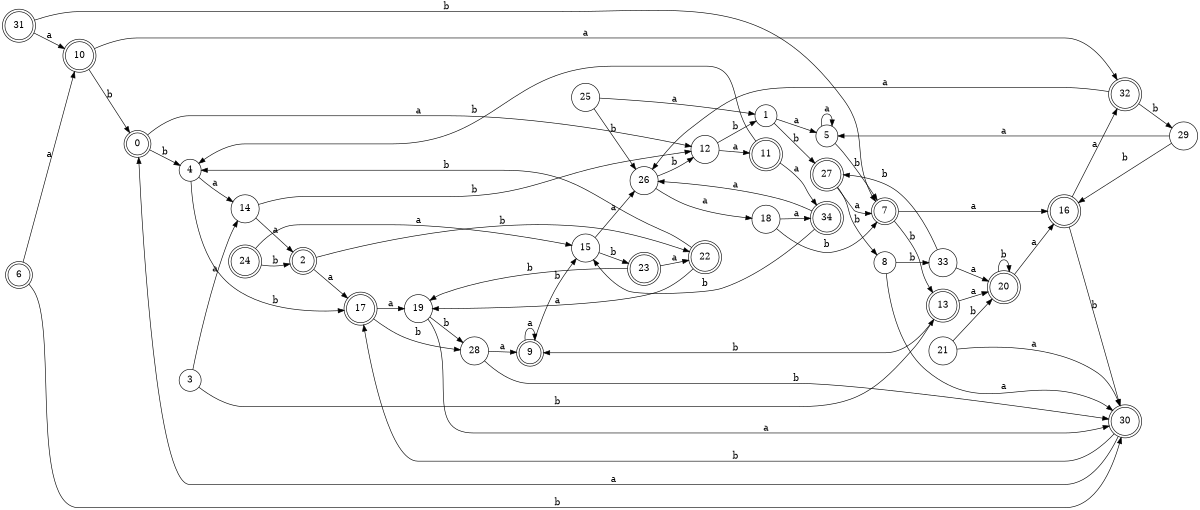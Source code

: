 digraph n28_9 {
__start0 [label="" shape="none"];

rankdir=LR;
size="8,5";

s0 [style="rounded,filled", color="black", fillcolor="white" shape="doublecircle", label="0"];
s1 [style="filled", color="black", fillcolor="white" shape="circle", label="1"];
s2 [style="rounded,filled", color="black", fillcolor="white" shape="doublecircle", label="2"];
s3 [style="filled", color="black", fillcolor="white" shape="circle", label="3"];
s4 [style="filled", color="black", fillcolor="white" shape="circle", label="4"];
s5 [style="filled", color="black", fillcolor="white" shape="circle", label="5"];
s6 [style="rounded,filled", color="black", fillcolor="white" shape="doublecircle", label="6"];
s7 [style="rounded,filled", color="black", fillcolor="white" shape="doublecircle", label="7"];
s8 [style="filled", color="black", fillcolor="white" shape="circle", label="8"];
s9 [style="rounded,filled", color="black", fillcolor="white" shape="doublecircle", label="9"];
s10 [style="rounded,filled", color="black", fillcolor="white" shape="doublecircle", label="10"];
s11 [style="rounded,filled", color="black", fillcolor="white" shape="doublecircle", label="11"];
s12 [style="filled", color="black", fillcolor="white" shape="circle", label="12"];
s13 [style="rounded,filled", color="black", fillcolor="white" shape="doublecircle", label="13"];
s14 [style="filled", color="black", fillcolor="white" shape="circle", label="14"];
s15 [style="filled", color="black", fillcolor="white" shape="circle", label="15"];
s16 [style="rounded,filled", color="black", fillcolor="white" shape="doublecircle", label="16"];
s17 [style="rounded,filled", color="black", fillcolor="white" shape="doublecircle", label="17"];
s18 [style="filled", color="black", fillcolor="white" shape="circle", label="18"];
s19 [style="filled", color="black", fillcolor="white" shape="circle", label="19"];
s20 [style="rounded,filled", color="black", fillcolor="white" shape="doublecircle", label="20"];
s21 [style="filled", color="black", fillcolor="white" shape="circle", label="21"];
s22 [style="rounded,filled", color="black", fillcolor="white" shape="doublecircle", label="22"];
s23 [style="rounded,filled", color="black", fillcolor="white" shape="doublecircle", label="23"];
s24 [style="rounded,filled", color="black", fillcolor="white" shape="doublecircle", label="24"];
s25 [style="filled", color="black", fillcolor="white" shape="circle", label="25"];
s26 [style="filled", color="black", fillcolor="white" shape="circle", label="26"];
s27 [style="rounded,filled", color="black", fillcolor="white" shape="doublecircle", label="27"];
s28 [style="filled", color="black", fillcolor="white" shape="circle", label="28"];
s29 [style="filled", color="black", fillcolor="white" shape="circle", label="29"];
s30 [style="rounded,filled", color="black", fillcolor="white" shape="doublecircle", label="30"];
s31 [style="rounded,filled", color="black", fillcolor="white" shape="doublecircle", label="31"];
s32 [style="rounded,filled", color="black", fillcolor="white" shape="doublecircle", label="32"];
s33 [style="filled", color="black", fillcolor="white" shape="circle", label="33"];
s34 [style="rounded,filled", color="black", fillcolor="white" shape="doublecircle", label="34"];
s0 -> s12 [label="a"];
s0 -> s4 [label="b"];
s1 -> s5 [label="a"];
s1 -> s27 [label="b"];
s2 -> s17 [label="a"];
s2 -> s22 [label="b"];
s3 -> s14 [label="a"];
s3 -> s13 [label="b"];
s4 -> s14 [label="a"];
s4 -> s17 [label="b"];
s5 -> s5 [label="a"];
s5 -> s7 [label="b"];
s6 -> s10 [label="a"];
s6 -> s30 [label="b"];
s7 -> s16 [label="a"];
s7 -> s13 [label="b"];
s8 -> s30 [label="a"];
s8 -> s33 [label="b"];
s9 -> s9 [label="a"];
s9 -> s15 [label="b"];
s10 -> s32 [label="a"];
s10 -> s0 [label="b"];
s11 -> s34 [label="a"];
s11 -> s4 [label="b"];
s12 -> s11 [label="a"];
s12 -> s1 [label="b"];
s13 -> s20 [label="a"];
s13 -> s9 [label="b"];
s14 -> s2 [label="a"];
s14 -> s12 [label="b"];
s15 -> s26 [label="a"];
s15 -> s23 [label="b"];
s16 -> s32 [label="a"];
s16 -> s30 [label="b"];
s17 -> s19 [label="a"];
s17 -> s28 [label="b"];
s18 -> s34 [label="a"];
s18 -> s7 [label="b"];
s19 -> s30 [label="a"];
s19 -> s28 [label="b"];
s20 -> s16 [label="a"];
s20 -> s20 [label="b"];
s21 -> s30 [label="a"];
s21 -> s20 [label="b"];
s22 -> s19 [label="a"];
s22 -> s4 [label="b"];
s23 -> s22 [label="a"];
s23 -> s19 [label="b"];
s24 -> s15 [label="a"];
s24 -> s2 [label="b"];
s25 -> s1 [label="a"];
s25 -> s26 [label="b"];
s26 -> s18 [label="a"];
s26 -> s12 [label="b"];
s27 -> s7 [label="a"];
s27 -> s8 [label="b"];
s28 -> s9 [label="a"];
s28 -> s30 [label="b"];
s29 -> s5 [label="a"];
s29 -> s16 [label="b"];
s30 -> s0 [label="a"];
s30 -> s17 [label="b"];
s31 -> s10 [label="a"];
s31 -> s7 [label="b"];
s32 -> s26 [label="a"];
s32 -> s29 [label="b"];
s33 -> s20 [label="a"];
s33 -> s27 [label="b"];
s34 -> s26 [label="a"];
s34 -> s15 [label="b"];

}